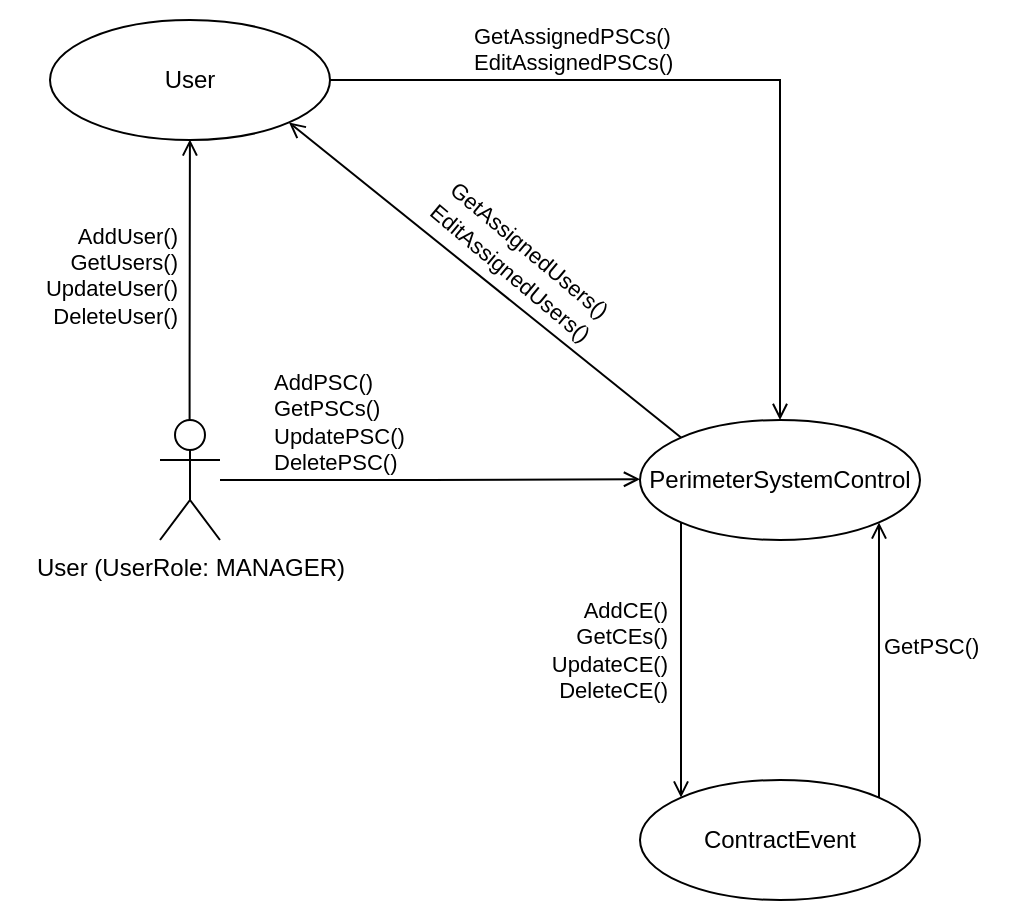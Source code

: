 <mxfile version="24.0.4" type="device">
  <diagram name="Page-1" id="v4ambu9KIKQIkoCVkJ-7">
    <mxGraphModel dx="1355" dy="1871" grid="1" gridSize="10" guides="1" tooltips="1" connect="1" arrows="1" fold="1" page="1" pageScale="1" pageWidth="827" pageHeight="1169" math="0" shadow="0">
      <root>
        <mxCell id="0" />
        <mxCell id="1" parent="0" />
        <mxCell id="zeU5nnRij6K2paPK8wIY-6" style="edgeStyle=orthogonalEdgeStyle;rounded=0;orthogonalLoop=1;jettySize=auto;html=1;endArrow=open;endFill=0;" parent="1" source="kqpqIyKLuoKsHnQKHVMU-1" edge="1">
          <mxGeometry relative="1" as="geometry">
            <mxPoint x="70" y="150" as="sourcePoint" />
            <mxPoint x="240" y="149.6" as="targetPoint" />
          </mxGeometry>
        </mxCell>
        <mxCell id="B5EuUYz8BAXxoNQyAJhU-3" style="edgeStyle=orthogonalEdgeStyle;rounded=0;orthogonalLoop=1;jettySize=auto;html=1;entryX=0.394;entryY=0.995;entryDx=0;entryDy=0;endArrow=open;endFill=0;entryPerimeter=0;" parent="1" edge="1">
          <mxGeometry relative="1" as="geometry">
            <mxPoint x="14.8" y="120" as="sourcePoint" />
            <mxPoint x="14.96" y="-20.3" as="targetPoint" />
            <Array as="points">
              <mxPoint x="14.8" y="90" />
              <mxPoint x="14.8" y="90" />
            </Array>
          </mxGeometry>
        </mxCell>
        <mxCell id="kqpqIyKLuoKsHnQKHVMU-1" value="User (UserRole: MANAGER)" style="shape=umlActor;verticalLabelPosition=bottom;verticalAlign=top;html=1;outlineConnect=0;" parent="1" vertex="1">
          <mxGeometry y="120" width="30" height="60" as="geometry" />
        </mxCell>
        <mxCell id="zeU5nnRij6K2paPK8wIY-29" style="edgeStyle=orthogonalEdgeStyle;rounded=0;orthogonalLoop=1;jettySize=auto;html=1;entryX=0;entryY=0;entryDx=0;entryDy=0;endArrow=open;endFill=0;exitX=0;exitY=1;exitDx=0;exitDy=0;" parent="1" source="zeU5nnRij6K2paPK8wIY-5" target="zeU5nnRij6K2paPK8wIY-28" edge="1">
          <mxGeometry relative="1" as="geometry">
            <Array as="points">
              <mxPoint x="261" y="240" />
              <mxPoint x="261" y="240" />
            </Array>
          </mxGeometry>
        </mxCell>
        <mxCell id="B5EuUYz8BAXxoNQyAJhU-6" style="rounded=0;orthogonalLoop=1;jettySize=auto;html=1;exitX=0;exitY=0;exitDx=0;exitDy=0;entryX=1;entryY=1;entryDx=0;entryDy=0;endArrow=open;endFill=0;" parent="1" source="zeU5nnRij6K2paPK8wIY-5" target="zeU5nnRij6K2paPK8wIY-10" edge="1">
          <mxGeometry relative="1" as="geometry">
            <mxPoint x="280.003" y="123.787" as="sourcePoint" />
            <mxPoint x="123.997" y="-33.787" as="targetPoint" />
          </mxGeometry>
        </mxCell>
        <mxCell id="zeU5nnRij6K2paPK8wIY-5" value="PerimeterSystemControl" style="ellipse;whiteSpace=wrap;html=1;" parent="1" vertex="1">
          <mxGeometry x="240" y="120" width="140" height="60" as="geometry" />
        </mxCell>
        <mxCell id="B5EuUYz8BAXxoNQyAJhU-4" style="edgeStyle=orthogonalEdgeStyle;rounded=0;orthogonalLoop=1;jettySize=auto;html=1;entryX=0.5;entryY=0;entryDx=0;entryDy=0;endArrow=open;endFill=0;" parent="1" source="zeU5nnRij6K2paPK8wIY-10" target="zeU5nnRij6K2paPK8wIY-5" edge="1">
          <mxGeometry relative="1" as="geometry">
            <Array as="points">
              <mxPoint x="310" y="-50" />
            </Array>
          </mxGeometry>
        </mxCell>
        <mxCell id="zeU5nnRij6K2paPK8wIY-10" value="User" style="ellipse;whiteSpace=wrap;html=1;" parent="1" vertex="1">
          <mxGeometry x="-55" y="-80" width="140" height="60" as="geometry" />
        </mxCell>
        <mxCell id="zeU5nnRij6K2paPK8wIY-20" value="AddUser()&lt;div&gt;GetUsers()&lt;/div&gt;&lt;div&gt;UpdateUser()&lt;/div&gt;&lt;div&gt;DeleteUser()&lt;/div&gt;&lt;div&gt;&lt;br&gt;&lt;/div&gt;" style="text;html=1;align=right;verticalAlign=bottom;resizable=0;points=[];autosize=1;strokeColor=none;fillColor=none;fontSize=11;" parent="1" vertex="1">
          <mxGeometry x="-80" y="10" width="90" height="80" as="geometry" />
        </mxCell>
        <mxCell id="zeU5nnRij6K2paPK8wIY-37" style="edgeStyle=orthogonalEdgeStyle;rounded=0;orthogonalLoop=1;jettySize=auto;html=1;exitX=1;exitY=0;exitDx=0;exitDy=0;entryX=1;entryY=1;entryDx=0;entryDy=0;endArrow=open;endFill=0;" parent="1" source="zeU5nnRij6K2paPK8wIY-28" target="zeU5nnRij6K2paPK8wIY-5" edge="1">
          <mxGeometry relative="1" as="geometry" />
        </mxCell>
        <mxCell id="zeU5nnRij6K2paPK8wIY-28" value="ContractEvent" style="ellipse;whiteSpace=wrap;html=1;" parent="1" vertex="1">
          <mxGeometry x="240" y="300" width="140" height="60" as="geometry" />
        </mxCell>
        <mxCell id="zeU5nnRij6K2paPK8wIY-30" value="AddCE()&lt;div&gt;GetCEs()&lt;/div&gt;&lt;div&gt;UpdateCE()&lt;/div&gt;&lt;div&gt;DeleteCE()&lt;/div&gt;" style="text;html=1;align=right;verticalAlign=middle;resizable=0;points=[];autosize=1;strokeColor=none;fillColor=none;fontSize=11;" parent="1" vertex="1">
          <mxGeometry x="175" y="200" width="80" height="70" as="geometry" />
        </mxCell>
        <mxCell id="zeU5nnRij6K2paPK8wIY-38" value="GetPSC()" style="text;html=1;align=left;verticalAlign=top;resizable=0;points=[];autosize=1;strokeColor=none;fillColor=none;fontSize=11;" parent="1" vertex="1">
          <mxGeometry x="360" y="220" width="70" height="30" as="geometry" />
        </mxCell>
        <mxCell id="B5EuUYz8BAXxoNQyAJhU-1" value="&lt;div&gt;AddPSC()&lt;/div&gt;GetPSCs()&lt;div&gt;UpdatePSC()&lt;/div&gt;&lt;div&gt;DeletePSC()&lt;/div&gt;" style="text;html=1;align=left;verticalAlign=bottom;resizable=0;points=[];autosize=1;strokeColor=none;fillColor=none;fontSize=11;" parent="1" vertex="1">
          <mxGeometry x="55" y="80" width="90" height="70" as="geometry" />
        </mxCell>
        <mxCell id="B5EuUYz8BAXxoNQyAJhU-5" value="&lt;div&gt;GetAssignedPSCs()&lt;/div&gt;&lt;div&gt;EditAssignedPSCs()&lt;/div&gt;" style="text;html=1;align=left;verticalAlign=bottom;resizable=0;points=[];autosize=1;strokeColor=none;fillColor=none;fontSize=11;" parent="1" vertex="1">
          <mxGeometry x="155" y="-90" width="120" height="40" as="geometry" />
        </mxCell>
        <mxCell id="B5EuUYz8BAXxoNQyAJhU-7" value="&lt;span style=&quot;font-size: 11px;&quot;&gt;GetAssignedUsers()&lt;/span&gt;&lt;div&gt;&lt;span style=&quot;font-size: 11px;&quot;&gt;EditAssignedUsers()&lt;/span&gt;&lt;/div&gt;" style="text;html=1;align=center;verticalAlign=middle;resizable=0;points=[];autosize=1;strokeColor=none;fillColor=none;rotation=40;" parent="1" vertex="1">
          <mxGeometry x="120" y="20" width="120" height="40" as="geometry" />
        </mxCell>
      </root>
    </mxGraphModel>
  </diagram>
</mxfile>
